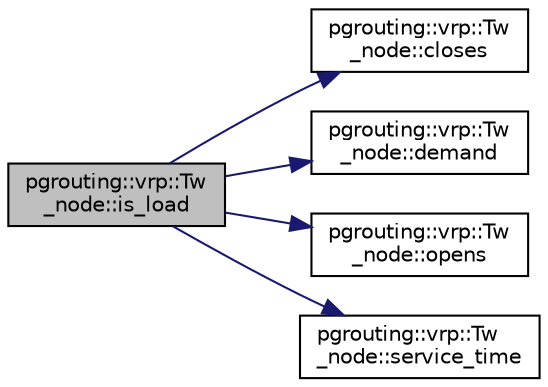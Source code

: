 digraph "pgrouting::vrp::Tw_node::is_load"
{
  edge [fontname="Helvetica",fontsize="10",labelfontname="Helvetica",labelfontsize="10"];
  node [fontname="Helvetica",fontsize="10",shape=record];
  rankdir="LR";
  Node486 [label="pgrouting::vrp::Tw\l_node::is_load",height=0.2,width=0.4,color="black", fillcolor="grey75", style="filled", fontcolor="black"];
  Node486 -> Node487 [color="midnightblue",fontsize="10",style="solid",fontname="Helvetica"];
  Node487 [label="pgrouting::vrp::Tw\l_node::closes",height=0.2,width=0.4,color="black", fillcolor="white", style="filled",URL="$classpgrouting_1_1vrp_1_1Tw__node.html#ae8ca4c6b1e2031591b3cc872c8ae3267",tooltip="Returns the closing time. "];
  Node486 -> Node488 [color="midnightblue",fontsize="10",style="solid",fontname="Helvetica"];
  Node488 [label="pgrouting::vrp::Tw\l_node::demand",height=0.2,width=0.4,color="black", fillcolor="white", style="filled",URL="$classpgrouting_1_1vrp_1_1Tw__node.html#ab8978d7806edaa8dbd62fdd52c7f43fd",tooltip="Returns the demand associated with this node. "];
  Node486 -> Node489 [color="midnightblue",fontsize="10",style="solid",fontname="Helvetica"];
  Node489 [label="pgrouting::vrp::Tw\l_node::opens",height=0.2,width=0.4,color="black", fillcolor="white", style="filled",URL="$classpgrouting_1_1vrp_1_1Tw__node.html#ae64feb6a6fc092fdc590ee0db579b1e8",tooltip="Returns the opening time. "];
  Node486 -> Node490 [color="midnightblue",fontsize="10",style="solid",fontname="Helvetica"];
  Node490 [label="pgrouting::vrp::Tw\l_node::service_time",height=0.2,width=0.4,color="black", fillcolor="white", style="filled",URL="$classpgrouting_1_1vrp_1_1Tw__node.html#a9f94f8b0ed3f6552e13780a7d548de7a",tooltip="Returns the service time for this node. "];
}
